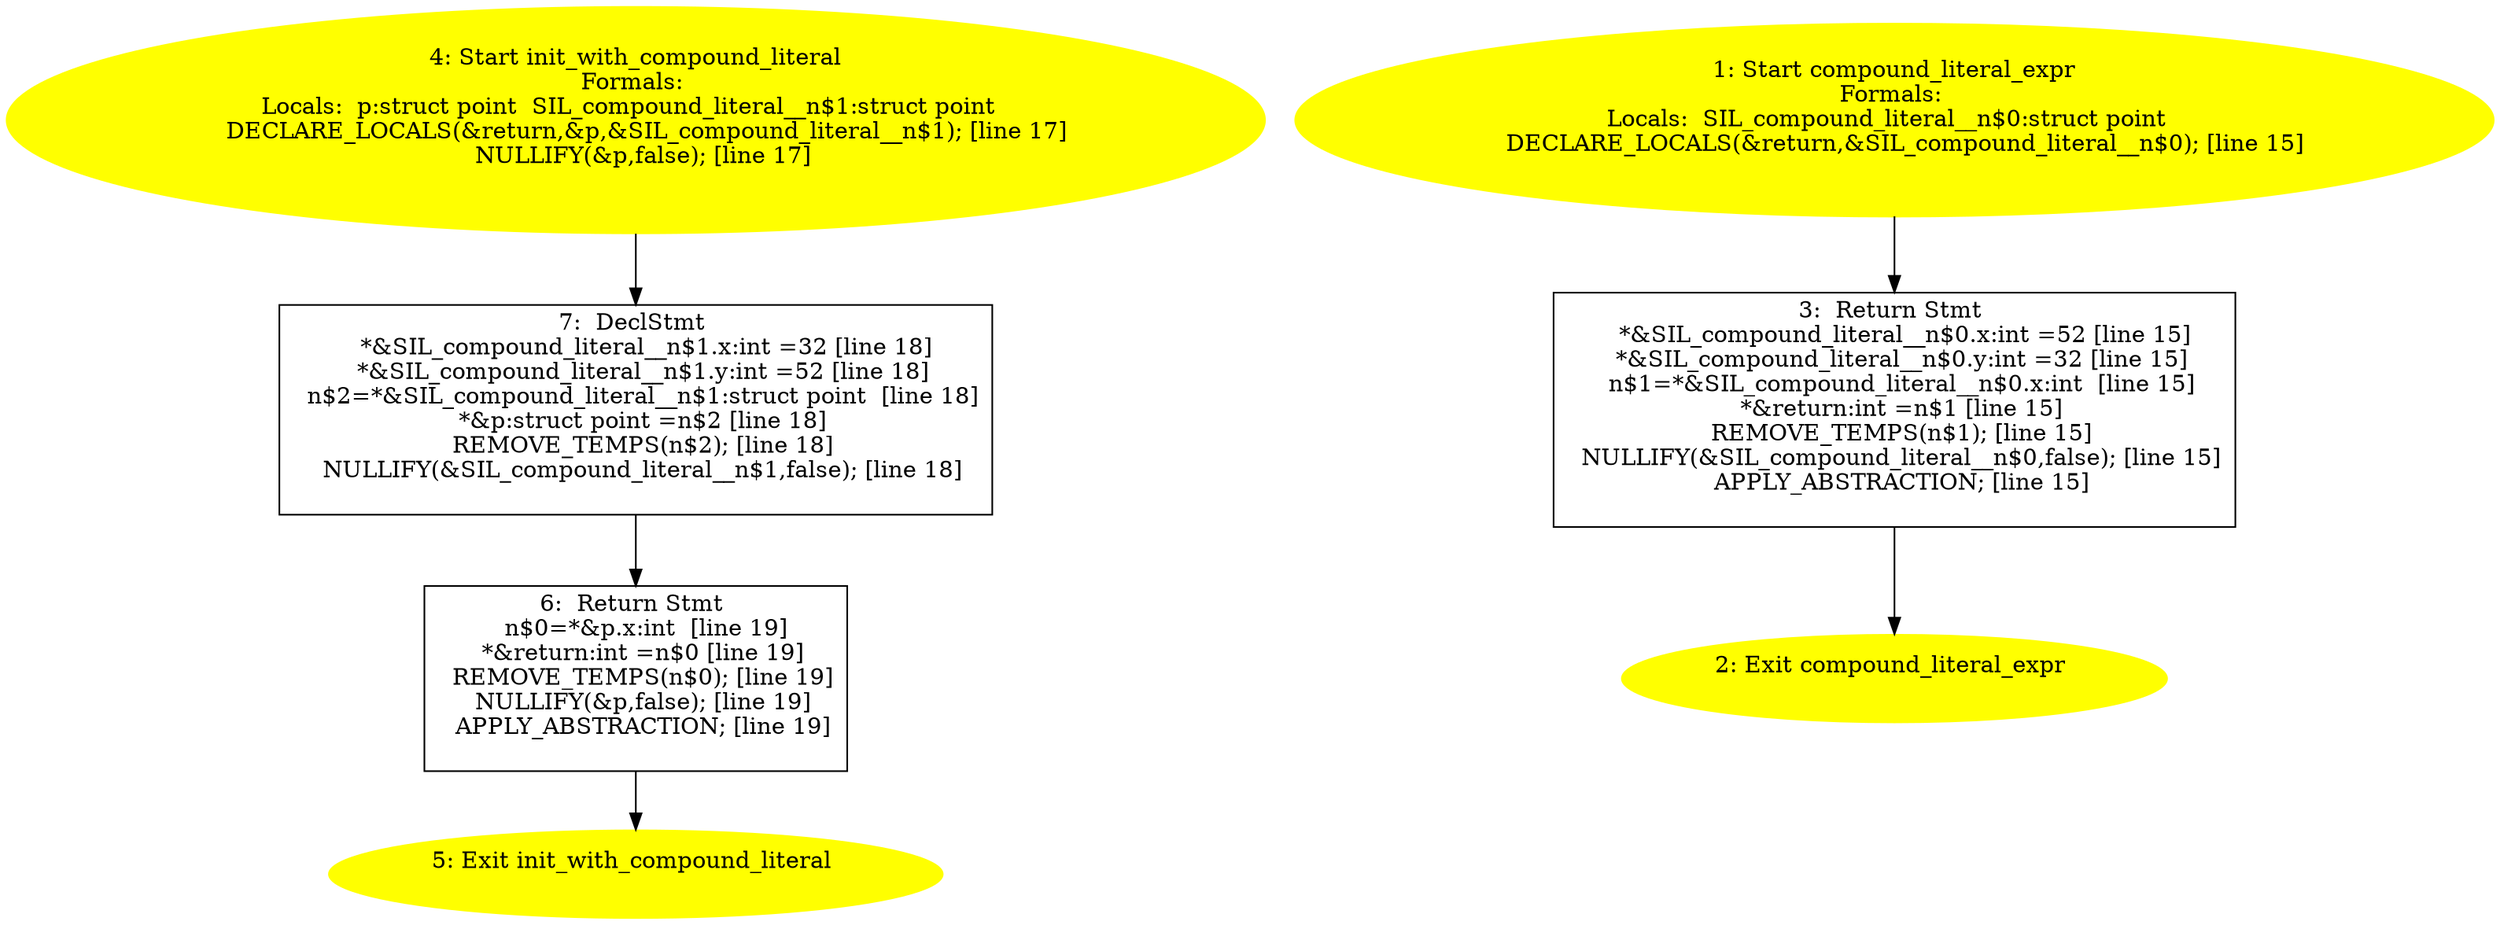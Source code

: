 digraph iCFG {
7 [label="7:  DeclStmt \n   *&SIL_compound_literal__n$1.x:int =32 [line 18]\n  *&SIL_compound_literal__n$1.y:int =52 [line 18]\n  n$2=*&SIL_compound_literal__n$1:struct point  [line 18]\n  *&p:struct point =n$2 [line 18]\n  REMOVE_TEMPS(n$2); [line 18]\n  NULLIFY(&SIL_compound_literal__n$1,false); [line 18]\n " shape="box"]
	

	 7 -> 6 ;
6 [label="6:  Return Stmt \n   n$0=*&p.x:int  [line 19]\n  *&return:int =n$0 [line 19]\n  REMOVE_TEMPS(n$0); [line 19]\n  NULLIFY(&p,false); [line 19]\n  APPLY_ABSTRACTION; [line 19]\n " shape="box"]
	

	 6 -> 5 ;
5 [label="5: Exit init_with_compound_literal \n  " color=yellow style=filled]
	

4 [label="4: Start init_with_compound_literal\nFormals: \nLocals:  p:struct point  SIL_compound_literal__n$1:struct point  \n   DECLARE_LOCALS(&return,&p,&SIL_compound_literal__n$1); [line 17]\n  NULLIFY(&p,false); [line 17]\n " color=yellow style=filled]
	

	 4 -> 7 ;
3 [label="3:  Return Stmt \n   *&SIL_compound_literal__n$0.x:int =52 [line 15]\n  *&SIL_compound_literal__n$0.y:int =32 [line 15]\n  n$1=*&SIL_compound_literal__n$0.x:int  [line 15]\n  *&return:int =n$1 [line 15]\n  REMOVE_TEMPS(n$1); [line 15]\n  NULLIFY(&SIL_compound_literal__n$0,false); [line 15]\n  APPLY_ABSTRACTION; [line 15]\n " shape="box"]
	

	 3 -> 2 ;
2 [label="2: Exit compound_literal_expr \n  " color=yellow style=filled]
	

1 [label="1: Start compound_literal_expr\nFormals: \nLocals:  SIL_compound_literal__n$0:struct point  \n   DECLARE_LOCALS(&return,&SIL_compound_literal__n$0); [line 15]\n " color=yellow style=filled]
	

	 1 -> 3 ;
}
